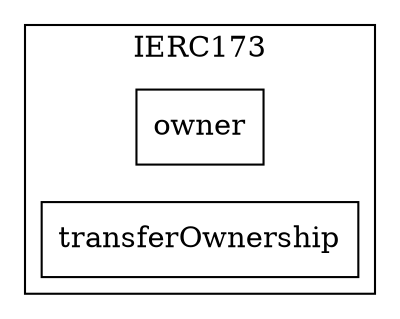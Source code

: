 strict digraph {
rankdir="LR"
node [shape=box]
subgraph cluster_22_IERC173 {
label = "IERC173"
"22_owner" [label="owner"]
"22_transferOwnership" [label="transferOwnership"]
}subgraph cluster_solidity {
label = "[Solidity]"
}
}